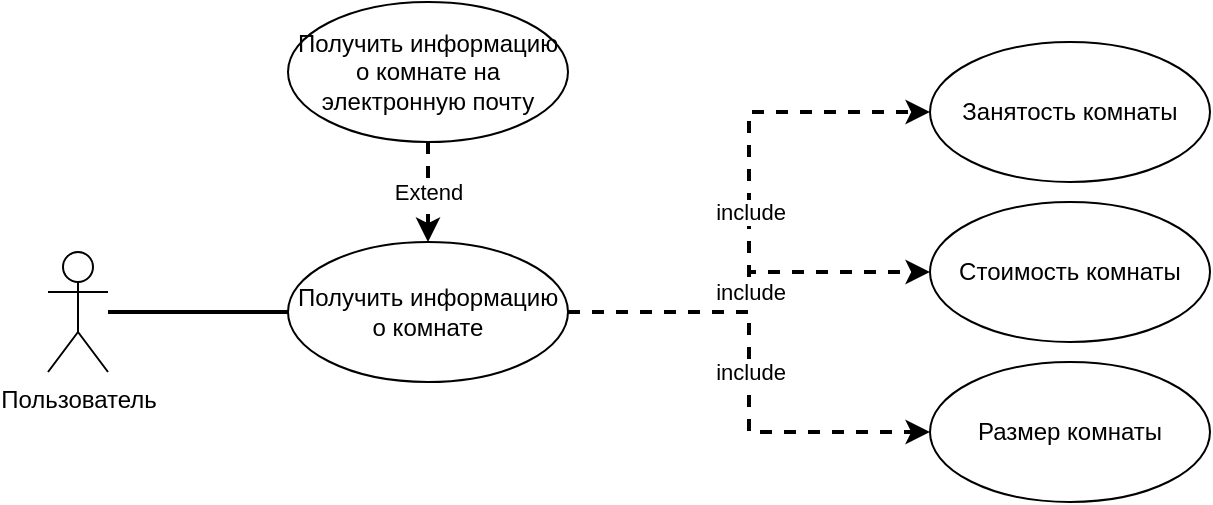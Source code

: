 <mxfile version="17.2.4" type="github">
  <diagram id="QfxIOdXVGip5T5FkoNVh" name="Page-1">
    <mxGraphModel dx="782" dy="458" grid="1" gridSize="10" guides="1" tooltips="1" connect="1" arrows="1" fold="1" page="1" pageScale="1" pageWidth="1100" pageHeight="850" math="0" shadow="0">
      <root>
        <mxCell id="0" />
        <mxCell id="1" parent="0" />
        <mxCell id="XYPoQsulwiEbPSnn4sWU-14" value="" style="edgeStyle=orthogonalEdgeStyle;rounded=0;orthogonalLoop=1;jettySize=auto;html=1;startArrow=none;startFill=0;endArrow=none;endFill=0;strokeColor=#000000;strokeWidth=2;" edge="1" parent="1" source="XYPoQsulwiEbPSnn4sWU-1" target="XYPoQsulwiEbPSnn4sWU-4">
          <mxGeometry relative="1" as="geometry" />
        </mxCell>
        <mxCell id="XYPoQsulwiEbPSnn4sWU-1" value="&lt;div&gt;Пользователь&lt;/div&gt;&lt;div&gt;&lt;br&gt;&lt;/div&gt;" style="shape=umlActor;verticalLabelPosition=bottom;verticalAlign=top;html=1;rounded=0;fillColor=none;" vertex="1" parent="1">
          <mxGeometry x="90" y="145" width="30" height="60" as="geometry" />
        </mxCell>
        <mxCell id="XYPoQsulwiEbPSnn4sWU-8" value="&lt;div&gt;include&lt;/div&gt;" style="edgeStyle=orthogonalEdgeStyle;rounded=0;orthogonalLoop=1;jettySize=auto;html=1;exitX=1;exitY=0.5;exitDx=0;exitDy=0;entryX=0;entryY=0.5;entryDx=0;entryDy=0;startArrow=none;startFill=0;endArrow=classic;endFill=1;strokeColor=#000000;strokeWidth=2;dashed=1;" edge="1" parent="1" source="XYPoQsulwiEbPSnn4sWU-4" target="XYPoQsulwiEbPSnn4sWU-5">
          <mxGeometry relative="1" as="geometry" />
        </mxCell>
        <mxCell id="XYPoQsulwiEbPSnn4sWU-4" value="Получить информацию о комнате" style="ellipse;whiteSpace=wrap;html=1;rounded=0;fillColor=none;" vertex="1" parent="1">
          <mxGeometry x="210" y="140" width="140" height="70" as="geometry" />
        </mxCell>
        <mxCell id="XYPoQsulwiEbPSnn4sWU-5" value="Занятость комнаты" style="ellipse;whiteSpace=wrap;html=1;rounded=0;fillColor=none;" vertex="1" parent="1">
          <mxGeometry x="531" y="40" width="140" height="70" as="geometry" />
        </mxCell>
        <mxCell id="XYPoQsulwiEbPSnn4sWU-6" value="Стоимость комнаты" style="ellipse;whiteSpace=wrap;html=1;rounded=0;fillColor=none;" vertex="1" parent="1">
          <mxGeometry x="531" y="120" width="140" height="70" as="geometry" />
        </mxCell>
        <mxCell id="XYPoQsulwiEbPSnn4sWU-7" value="Размер комнаты" style="ellipse;whiteSpace=wrap;html=1;rounded=0;fillColor=none;" vertex="1" parent="1">
          <mxGeometry x="531" y="200" width="140" height="70" as="geometry" />
        </mxCell>
        <mxCell id="XYPoQsulwiEbPSnn4sWU-9" value="&lt;div&gt;include&lt;/div&gt;" style="edgeStyle=orthogonalEdgeStyle;rounded=0;orthogonalLoop=1;jettySize=auto;html=1;exitX=1;exitY=0.5;exitDx=0;exitDy=0;entryX=0;entryY=0.5;entryDx=0;entryDy=0;startArrow=none;startFill=0;endArrow=classic;endFill=1;strokeColor=#000000;strokeWidth=2;dashed=1;" edge="1" parent="1" source="XYPoQsulwiEbPSnn4sWU-4" target="XYPoQsulwiEbPSnn4sWU-6">
          <mxGeometry relative="1" as="geometry">
            <mxPoint x="360" y="185" as="sourcePoint" />
            <mxPoint x="541" y="85" as="targetPoint" />
          </mxGeometry>
        </mxCell>
        <mxCell id="XYPoQsulwiEbPSnn4sWU-10" value="&lt;div&gt;include&lt;/div&gt;" style="edgeStyle=orthogonalEdgeStyle;rounded=0;orthogonalLoop=1;jettySize=auto;html=1;exitX=1;exitY=0.5;exitDx=0;exitDy=0;entryX=0;entryY=0.5;entryDx=0;entryDy=0;startArrow=none;startFill=0;endArrow=classic;endFill=1;strokeColor=#000000;strokeWidth=2;dashed=1;" edge="1" parent="1" source="XYPoQsulwiEbPSnn4sWU-4" target="XYPoQsulwiEbPSnn4sWU-7">
          <mxGeometry relative="1" as="geometry">
            <mxPoint x="330" y="320" as="sourcePoint" />
            <mxPoint x="511" y="220" as="targetPoint" />
          </mxGeometry>
        </mxCell>
        <mxCell id="XYPoQsulwiEbPSnn4sWU-13" value="Extend" style="edgeStyle=orthogonalEdgeStyle;rounded=0;orthogonalLoop=1;jettySize=auto;html=1;dashed=1;startArrow=none;startFill=0;endArrow=classic;endFill=1;strokeColor=#000000;strokeWidth=2;" edge="1" parent="1" source="XYPoQsulwiEbPSnn4sWU-11" target="XYPoQsulwiEbPSnn4sWU-4">
          <mxGeometry relative="1" as="geometry" />
        </mxCell>
        <mxCell id="XYPoQsulwiEbPSnn4sWU-11" value="Получить информацию о комнате на электронную почту" style="ellipse;whiteSpace=wrap;html=1;rounded=0;fillColor=none;" vertex="1" parent="1">
          <mxGeometry x="210" y="20" width="140" height="70" as="geometry" />
        </mxCell>
      </root>
    </mxGraphModel>
  </diagram>
</mxfile>
